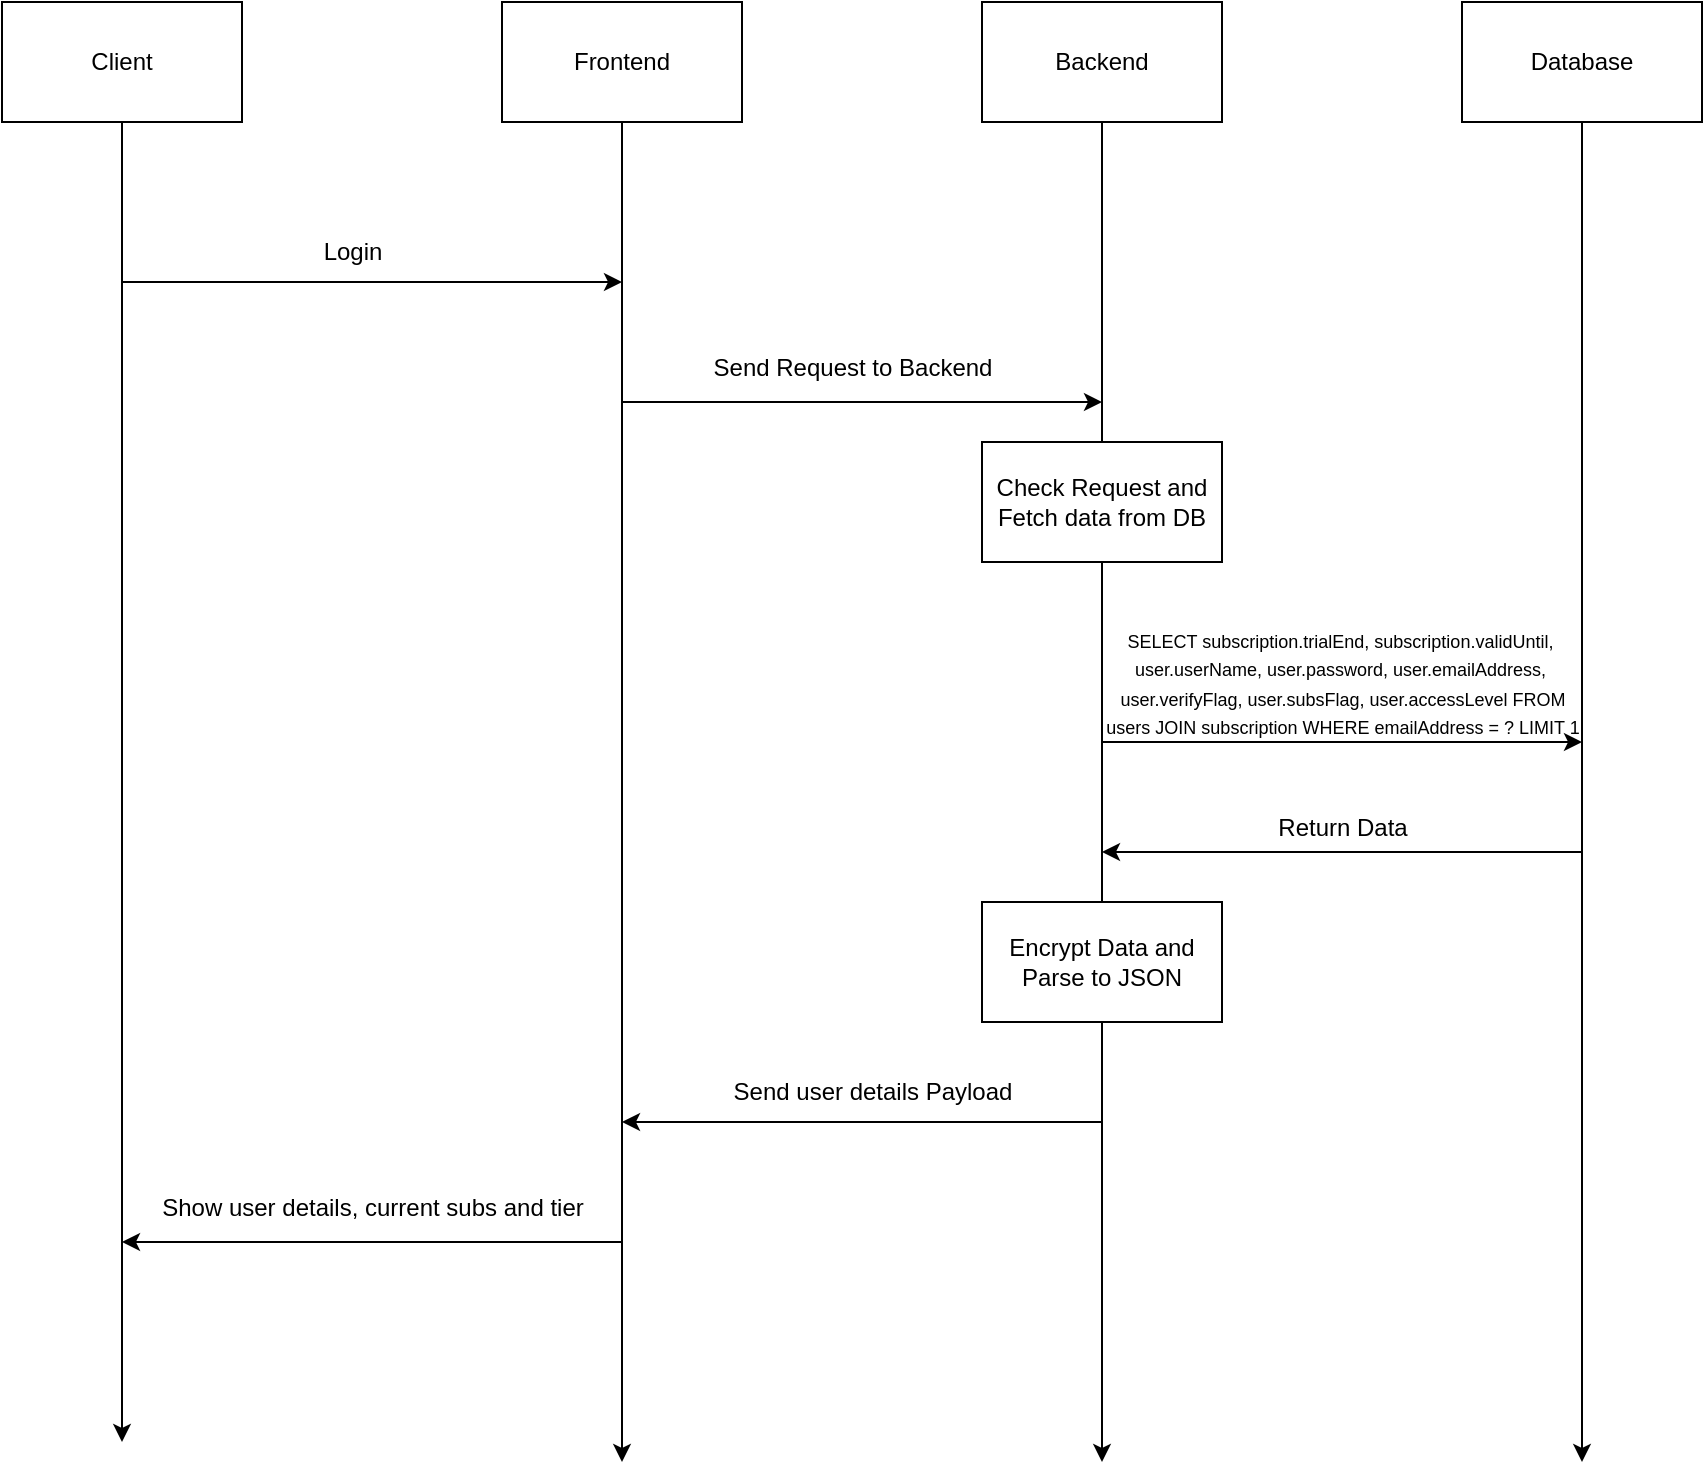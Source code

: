 <mxfile version="26.0.11">
  <diagram name="Page-1" id="kA7FFN1_pNMJBbJCJLcL">
    <mxGraphModel dx="1884" dy="817" grid="1" gridSize="10" guides="1" tooltips="1" connect="1" arrows="1" fold="1" page="1" pageScale="1" pageWidth="850" pageHeight="1100" math="0" shadow="0">
      <root>
        <mxCell id="0" />
        <mxCell id="1" parent="0" />
        <mxCell id="pCn9ZLxxyGs1arspLR2t-6" style="edgeStyle=orthogonalEdgeStyle;rounded=0;orthogonalLoop=1;jettySize=auto;html=1;" edge="1" parent="1" source="pCn9ZLxxyGs1arspLR2t-1">
          <mxGeometry relative="1" as="geometry">
            <mxPoint x="130" y="930" as="targetPoint" />
          </mxGeometry>
        </mxCell>
        <mxCell id="pCn9ZLxxyGs1arspLR2t-1" value="Client" style="rounded=0;whiteSpace=wrap;html=1;" vertex="1" parent="1">
          <mxGeometry x="70" y="210" width="120" height="60" as="geometry" />
        </mxCell>
        <mxCell id="pCn9ZLxxyGs1arspLR2t-7" style="edgeStyle=orthogonalEdgeStyle;rounded=0;orthogonalLoop=1;jettySize=auto;html=1;" edge="1" parent="1" source="pCn9ZLxxyGs1arspLR2t-2">
          <mxGeometry relative="1" as="geometry">
            <mxPoint x="380" y="940" as="targetPoint" />
          </mxGeometry>
        </mxCell>
        <mxCell id="pCn9ZLxxyGs1arspLR2t-2" value="Frontend" style="rounded=0;whiteSpace=wrap;html=1;" vertex="1" parent="1">
          <mxGeometry x="320" y="210" width="120" height="60" as="geometry" />
        </mxCell>
        <mxCell id="pCn9ZLxxyGs1arspLR2t-8" style="edgeStyle=orthogonalEdgeStyle;rounded=0;orthogonalLoop=1;jettySize=auto;html=1;" edge="1" parent="1" source="pCn9ZLxxyGs1arspLR2t-3">
          <mxGeometry relative="1" as="geometry">
            <mxPoint x="620" y="940" as="targetPoint" />
          </mxGeometry>
        </mxCell>
        <mxCell id="pCn9ZLxxyGs1arspLR2t-3" value="Backend" style="rounded=0;whiteSpace=wrap;html=1;" vertex="1" parent="1">
          <mxGeometry x="560" y="210" width="120" height="60" as="geometry" />
        </mxCell>
        <mxCell id="pCn9ZLxxyGs1arspLR2t-9" style="edgeStyle=orthogonalEdgeStyle;rounded=0;orthogonalLoop=1;jettySize=auto;html=1;" edge="1" parent="1" source="pCn9ZLxxyGs1arspLR2t-4">
          <mxGeometry relative="1" as="geometry">
            <mxPoint x="860" y="940" as="targetPoint" />
          </mxGeometry>
        </mxCell>
        <mxCell id="pCn9ZLxxyGs1arspLR2t-4" value="Database" style="rounded=0;whiteSpace=wrap;html=1;" vertex="1" parent="1">
          <mxGeometry x="800" y="210" width="120" height="60" as="geometry" />
        </mxCell>
        <mxCell id="pCn9ZLxxyGs1arspLR2t-11" value="" style="endArrow=classic;html=1;rounded=0;" edge="1" parent="1">
          <mxGeometry width="50" height="50" relative="1" as="geometry">
            <mxPoint x="130" y="350" as="sourcePoint" />
            <mxPoint x="380" y="350" as="targetPoint" />
          </mxGeometry>
        </mxCell>
        <mxCell id="pCn9ZLxxyGs1arspLR2t-12" value="Login" style="text;html=1;align=center;verticalAlign=middle;resizable=0;points=[];autosize=1;strokeColor=none;fillColor=none;" vertex="1" parent="1">
          <mxGeometry x="220" y="320" width="50" height="30" as="geometry" />
        </mxCell>
        <mxCell id="pCn9ZLxxyGs1arspLR2t-13" value="" style="endArrow=classic;html=1;rounded=0;" edge="1" parent="1">
          <mxGeometry width="50" height="50" relative="1" as="geometry">
            <mxPoint x="380" y="410" as="sourcePoint" />
            <mxPoint x="620" y="410" as="targetPoint" />
          </mxGeometry>
        </mxCell>
        <mxCell id="pCn9ZLxxyGs1arspLR2t-14" value="Send Request to Backend" style="text;html=1;align=center;verticalAlign=middle;resizable=0;points=[];autosize=1;strokeColor=none;fillColor=none;" vertex="1" parent="1">
          <mxGeometry x="415" y="378" width="160" height="30" as="geometry" />
        </mxCell>
        <mxCell id="pCn9ZLxxyGs1arspLR2t-16" value="Check Request and Fetch data from DB" style="rounded=0;whiteSpace=wrap;html=1;" vertex="1" parent="1">
          <mxGeometry x="560" y="430" width="120" height="60" as="geometry" />
        </mxCell>
        <mxCell id="pCn9ZLxxyGs1arspLR2t-17" value="" style="endArrow=classic;html=1;rounded=0;" edge="1" parent="1">
          <mxGeometry width="50" height="50" relative="1" as="geometry">
            <mxPoint x="620" y="580" as="sourcePoint" />
            <mxPoint x="860" y="580" as="targetPoint" />
          </mxGeometry>
        </mxCell>
        <mxCell id="pCn9ZLxxyGs1arspLR2t-18" value="&lt;font style=&quot;font-size: 9px;&quot;&gt;SELECT subscription.trialEnd, subscription.validUntil,&amp;nbsp;&lt;/font&gt;&lt;div&gt;&lt;font style=&quot;font-size: 9px;&quot;&gt;user.userName, user.password, user.emailAddress,&amp;nbsp;&lt;/font&gt;&lt;/div&gt;&lt;div&gt;&lt;font style=&quot;font-size: 9px;&quot;&gt;user.verifyFlag, user.subsFlag, user.accessLevel FROM&lt;/font&gt;&lt;/div&gt;&lt;div&gt;&lt;font style=&quot;font-size: 9px;&quot;&gt;users JOIN subscription WHERE emailAddress = ? LIMIT 1&lt;/font&gt;&lt;/div&gt;" style="text;html=1;align=center;verticalAlign=middle;resizable=0;points=[];autosize=1;strokeColor=none;fillColor=none;" vertex="1" parent="1">
          <mxGeometry x="610" y="515" width="260" height="70" as="geometry" />
        </mxCell>
        <mxCell id="pCn9ZLxxyGs1arspLR2t-19" value="" style="endArrow=classic;html=1;rounded=0;" edge="1" parent="1">
          <mxGeometry width="50" height="50" relative="1" as="geometry">
            <mxPoint x="860" y="635" as="sourcePoint" />
            <mxPoint x="620" y="635" as="targetPoint" />
          </mxGeometry>
        </mxCell>
        <mxCell id="pCn9ZLxxyGs1arspLR2t-20" value="Return Data" style="text;html=1;align=center;verticalAlign=middle;resizable=0;points=[];autosize=1;strokeColor=none;fillColor=none;" vertex="1" parent="1">
          <mxGeometry x="695" y="608" width="90" height="30" as="geometry" />
        </mxCell>
        <mxCell id="pCn9ZLxxyGs1arspLR2t-21" value="Encrypt Data and Parse to JSON" style="rounded=0;whiteSpace=wrap;html=1;" vertex="1" parent="1">
          <mxGeometry x="560" y="660" width="120" height="60" as="geometry" />
        </mxCell>
        <mxCell id="pCn9ZLxxyGs1arspLR2t-22" value="" style="endArrow=classic;html=1;rounded=0;" edge="1" parent="1">
          <mxGeometry width="50" height="50" relative="1" as="geometry">
            <mxPoint x="620" y="770" as="sourcePoint" />
            <mxPoint x="380" y="770" as="targetPoint" />
          </mxGeometry>
        </mxCell>
        <mxCell id="pCn9ZLxxyGs1arspLR2t-23" value="Send user details Payload" style="text;html=1;align=center;verticalAlign=middle;resizable=0;points=[];autosize=1;strokeColor=none;fillColor=none;" vertex="1" parent="1">
          <mxGeometry x="425" y="740" width="160" height="30" as="geometry" />
        </mxCell>
        <mxCell id="pCn9ZLxxyGs1arspLR2t-25" value="" style="endArrow=classic;html=1;rounded=0;" edge="1" parent="1">
          <mxGeometry width="50" height="50" relative="1" as="geometry">
            <mxPoint x="380" y="830" as="sourcePoint" />
            <mxPoint x="130" y="830" as="targetPoint" />
          </mxGeometry>
        </mxCell>
        <mxCell id="pCn9ZLxxyGs1arspLR2t-26" value="Show user details, current subs and tier" style="text;html=1;align=center;verticalAlign=middle;resizable=0;points=[];autosize=1;strokeColor=none;fillColor=none;" vertex="1" parent="1">
          <mxGeometry x="140" y="798" width="230" height="30" as="geometry" />
        </mxCell>
      </root>
    </mxGraphModel>
  </diagram>
</mxfile>
